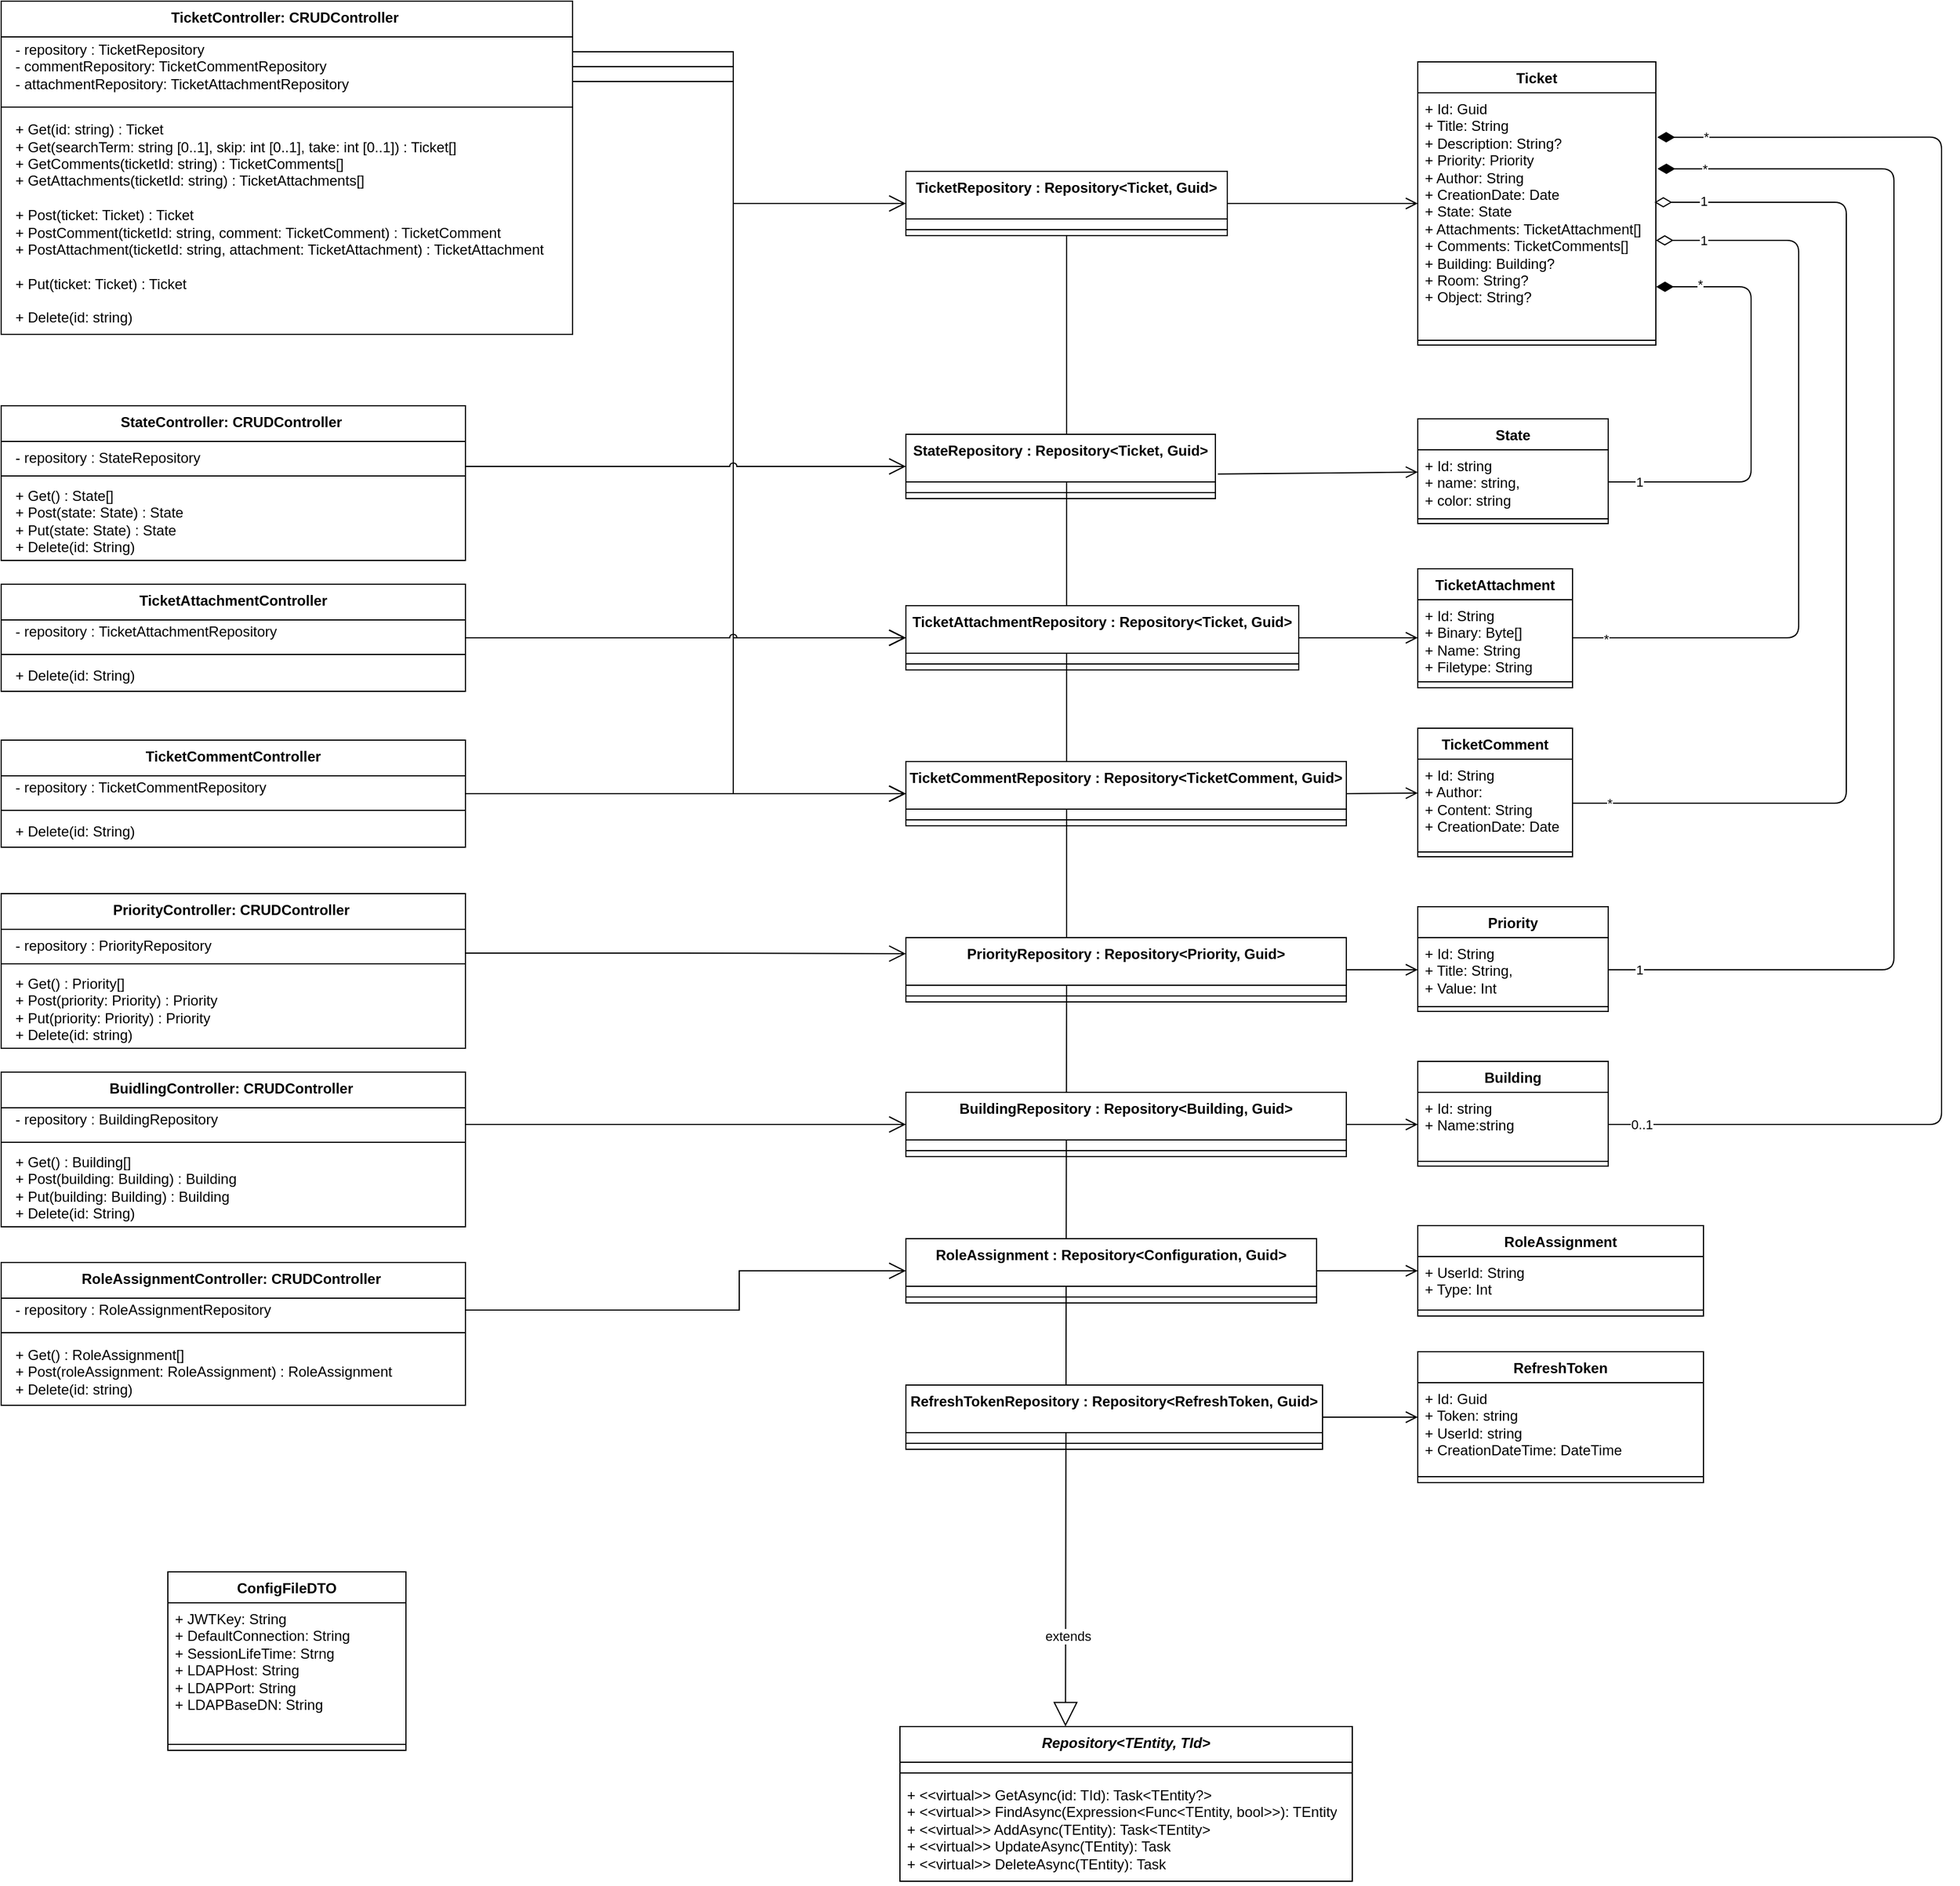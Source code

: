 <mxfile>
    <diagram id="C5RBs43oDa-KdzZeNtuy" name="Page-1">
        <mxGraphModel dx="1189" dy="1989" grid="1" gridSize="10" guides="1" tooltips="1" connect="1" arrows="1" fold="1" page="1" pageScale="1" pageWidth="827" pageHeight="1169" math="0" shadow="0">
            <root>
                <mxCell id="WIyWlLk6GJQsqaUBKTNV-0"/>
                <mxCell id="WIyWlLk6GJQsqaUBKTNV-1" parent="WIyWlLk6GJQsqaUBKTNV-0"/>
                <mxCell id="bqDy925foOsLshB6MztX-78" style="edgeStyle=orthogonalEdgeStyle;rounded=0;orthogonalLoop=1;jettySize=auto;html=1;endArrow=block;endFill=0;endSize=18;entryX=0.366;entryY=-0.001;entryDx=0;entryDy=0;entryPerimeter=0;" parent="WIyWlLk6GJQsqaUBKTNV-1" source="o9PLWf0R3HBw7IpNgMBT-19" target="hy1oDO8q6_hWIqTfd9-p-6" edge="1">
                    <mxGeometry relative="1" as="geometry">
                        <mxPoint x="1215" y="920" as="targetPoint"/>
                        <Array as="points"/>
                    </mxGeometry>
                </mxCell>
                <mxCell id="bqDy925foOsLshB6MztX-79" value="extends" style="edgeLabel;html=1;align=center;verticalAlign=middle;resizable=0;points=[];" parent="bqDy925foOsLshB6MztX-78" vertex="1" connectable="0">
                    <mxGeometry x="0.878" y="2" relative="1" as="geometry">
                        <mxPoint as="offset"/>
                    </mxGeometry>
                </mxCell>
                <mxCell id="lA4buG2lMoGACo_CtUEy-1" value="TicketAttachment" style="swimlane;fontStyle=1;align=center;verticalAlign=top;childLayout=stackLayout;horizontal=1;startSize=26;horizontalStack=0;resizeParent=1;resizeParentMax=0;resizeLast=0;collapsible=1;marginBottom=0;whiteSpace=wrap;html=1;" parent="WIyWlLk6GJQsqaUBKTNV-1" vertex="1">
                    <mxGeometry x="1510" y="-43" width="130" height="100" as="geometry"/>
                </mxCell>
                <mxCell id="lA4buG2lMoGACo_CtUEy-2" value="&lt;div&gt;+ Id: String&lt;/div&gt;&lt;div&gt;&lt;span style=&quot;background-color: initial;&quot;&gt;+ Binary: Byte[]&lt;/span&gt;&lt;br&gt;&lt;/div&gt;&lt;div&gt;+ Name: String&lt;br&gt;&lt;div&gt;+ Filetype: String&lt;/div&gt;&lt;/div&gt;" style="text;strokeColor=none;fillColor=none;align=left;verticalAlign=top;spacingLeft=4;spacingRight=4;overflow=hidden;rotatable=0;points=[[0,0.5],[1,0.5]];portConstraint=eastwest;whiteSpace=wrap;html=1;" parent="lA4buG2lMoGACo_CtUEy-1" vertex="1">
                    <mxGeometry y="26" width="130" height="64" as="geometry"/>
                </mxCell>
                <mxCell id="lA4buG2lMoGACo_CtUEy-3" value="" style="line;strokeWidth=1;fillColor=none;align=left;verticalAlign=middle;spacingTop=-1;spacingLeft=3;spacingRight=3;rotatable=0;labelPosition=right;points=[];portConstraint=eastwest;strokeColor=inherit;" parent="lA4buG2lMoGACo_CtUEy-1" vertex="1">
                    <mxGeometry y="90" width="130" height="10" as="geometry"/>
                </mxCell>
                <mxCell id="lA4buG2lMoGACo_CtUEy-5" value="State" style="swimlane;fontStyle=1;align=center;verticalAlign=top;childLayout=stackLayout;horizontal=1;startSize=26;horizontalStack=0;resizeParent=1;resizeParentMax=0;resizeLast=0;collapsible=1;marginBottom=0;whiteSpace=wrap;html=1;" parent="WIyWlLk6GJQsqaUBKTNV-1" vertex="1">
                    <mxGeometry x="1510" y="-169" width="160" height="88" as="geometry"/>
                </mxCell>
                <mxCell id="lA4buG2lMoGACo_CtUEy-6" value="+ Id: string&lt;div&gt;+ name: string,&lt;/div&gt;&lt;div&gt;+ color: string&lt;/div&gt;" style="text;strokeColor=none;fillColor=none;align=left;verticalAlign=top;spacingLeft=4;spacingRight=4;overflow=hidden;rotatable=0;points=[[0,0.5],[1,0.5]];portConstraint=eastwest;whiteSpace=wrap;html=1;" parent="lA4buG2lMoGACo_CtUEy-5" vertex="1">
                    <mxGeometry y="26" width="160" height="54" as="geometry"/>
                </mxCell>
                <mxCell id="lA4buG2lMoGACo_CtUEy-7" value="" style="line;strokeWidth=1;fillColor=none;align=left;verticalAlign=middle;spacingTop=-1;spacingLeft=3;spacingRight=3;rotatable=0;labelPosition=right;points=[];portConstraint=eastwest;strokeColor=inherit;" parent="lA4buG2lMoGACo_CtUEy-5" vertex="1">
                    <mxGeometry y="80" width="160" height="8" as="geometry"/>
                </mxCell>
                <mxCell id="lA4buG2lMoGACo_CtUEy-9" value="TicketComment" style="swimlane;fontStyle=1;align=center;verticalAlign=top;childLayout=stackLayout;horizontal=1;startSize=26;horizontalStack=0;resizeParent=1;resizeParentMax=0;resizeLast=0;collapsible=1;marginBottom=0;whiteSpace=wrap;html=1;" parent="WIyWlLk6GJQsqaUBKTNV-1" vertex="1">
                    <mxGeometry x="1510" y="91" width="130" height="108" as="geometry"/>
                </mxCell>
                <mxCell id="lA4buG2lMoGACo_CtUEy-10" value="+ Id: String&lt;div&gt;+ Author:&amp;nbsp;&lt;/div&gt;&lt;div&gt;+ Content: String&lt;/div&gt;&lt;div&gt;+ CreationDate: Date&lt;/div&gt;" style="text;strokeColor=none;fillColor=none;align=left;verticalAlign=top;spacingLeft=4;spacingRight=4;overflow=hidden;rotatable=0;points=[[0,0.5],[1,0.5]];portConstraint=eastwest;whiteSpace=wrap;html=1;" parent="lA4buG2lMoGACo_CtUEy-9" vertex="1">
                    <mxGeometry y="26" width="130" height="74" as="geometry"/>
                </mxCell>
                <mxCell id="lA4buG2lMoGACo_CtUEy-11" value="" style="line;strokeWidth=1;fillColor=none;align=left;verticalAlign=middle;spacingTop=-1;spacingLeft=3;spacingRight=3;rotatable=0;labelPosition=right;points=[];portConstraint=eastwest;strokeColor=inherit;" parent="lA4buG2lMoGACo_CtUEy-9" vertex="1">
                    <mxGeometry y="100" width="130" height="8" as="geometry"/>
                </mxCell>
                <mxCell id="hy1oDO8q6_hWIqTfd9-p-1" value="Ticket" style="swimlane;fontStyle=1;align=center;verticalAlign=top;childLayout=stackLayout;horizontal=1;startSize=26;horizontalStack=0;resizeParent=1;resizeParentMax=0;resizeLast=0;collapsible=1;marginBottom=0;whiteSpace=wrap;html=1;" parent="WIyWlLk6GJQsqaUBKTNV-1" vertex="1">
                    <mxGeometry x="1510" y="-469" width="200" height="238" as="geometry"/>
                </mxCell>
                <mxCell id="hy1oDO8q6_hWIqTfd9-p-2" value="&lt;div&gt;+ Id: Guid&lt;/div&gt;+ Title: String&lt;br style=&quot;padding: 0px; margin: 0px;&quot;&gt;+ Description: String?&lt;div&gt;+ Priority: Priority&lt;br style=&quot;padding: 0px; margin: 0px;&quot;&gt;+ Author: String&lt;br style=&quot;padding: 0px; margin: 0px;&quot;&gt;+ CreationDate: Date&lt;br style=&quot;padding: 0px; margin: 0px;&quot;&gt;+ State: State&lt;div&gt;+ Attachments: TicketAttachment[]&lt;br style=&quot;padding: 0px; margin: 0px;&quot;&gt;+ Comments: TicketComments[]&lt;br style=&quot;padding: 0px; margin: 0px;&quot;&gt;+ Building: Building?&lt;/div&gt;&lt;div&gt;+ Room: String?&lt;/div&gt;&lt;div&gt;+ Object: String?&lt;/div&gt;&lt;div&gt;&lt;br&gt;&lt;/div&gt;&lt;/div&gt;" style="text;strokeColor=none;fillColor=none;align=left;verticalAlign=top;spacingLeft=4;spacingRight=4;overflow=hidden;rotatable=0;points=[[0,0.5],[1,0.5]];portConstraint=eastwest;whiteSpace=wrap;html=1;" parent="hy1oDO8q6_hWIqTfd9-p-1" vertex="1">
                    <mxGeometry y="26" width="200" height="204" as="geometry"/>
                </mxCell>
                <mxCell id="hy1oDO8q6_hWIqTfd9-p-3" value="" style="line;strokeWidth=1;fillColor=none;align=left;verticalAlign=middle;spacingTop=-1;spacingLeft=3;spacingRight=3;rotatable=0;labelPosition=right;points=[];portConstraint=eastwest;strokeColor=inherit;" parent="hy1oDO8q6_hWIqTfd9-p-1" vertex="1">
                    <mxGeometry y="230" width="200" height="8" as="geometry"/>
                </mxCell>
                <mxCell id="hy1oDO8q6_hWIqTfd9-p-6" value="&lt;div&gt;&lt;span style=&quot;background-color: initial;&quot;&gt;&lt;i&gt;Repository&amp;lt;TEntity, TId&amp;gt;&lt;/i&gt;&lt;/span&gt;&lt;br&gt;&lt;/div&gt;" style="swimlane;fontStyle=1;align=center;verticalAlign=top;childLayout=stackLayout;horizontal=1;startSize=30;horizontalStack=0;resizeParent=1;resizeParentMax=0;resizeLast=0;collapsible=1;marginBottom=0;whiteSpace=wrap;html=1;" parent="WIyWlLk6GJQsqaUBKTNV-1" vertex="1">
                    <mxGeometry x="1075" y="930" width="380" height="130" as="geometry"/>
                </mxCell>
                <mxCell id="hy1oDO8q6_hWIqTfd9-p-7" value="&lt;div&gt;&lt;br&gt;&lt;/div&gt;" style="text;strokeColor=none;fillColor=none;align=left;verticalAlign=top;spacingLeft=4;spacingRight=4;overflow=hidden;rotatable=0;points=[[0,0.5],[1,0.5]];portConstraint=eastwest;whiteSpace=wrap;html=1;" parent="hy1oDO8q6_hWIqTfd9-p-6" vertex="1">
                    <mxGeometry y="30" width="380" height="4" as="geometry"/>
                </mxCell>
                <mxCell id="hy1oDO8q6_hWIqTfd9-p-8" value="" style="line;strokeWidth=1;fillColor=none;align=left;verticalAlign=middle;spacingTop=-1;spacingLeft=3;spacingRight=3;rotatable=0;labelPosition=right;points=[];portConstraint=eastwest;strokeColor=inherit;" parent="hy1oDO8q6_hWIqTfd9-p-6" vertex="1">
                    <mxGeometry y="34" width="380" height="10" as="geometry"/>
                </mxCell>
                <mxCell id="hy1oDO8q6_hWIqTfd9-p-9" value="&lt;div&gt;+ &amp;lt;&amp;lt;virtual&amp;gt;&amp;gt; GetAsync(id: TId): Task&amp;lt;TEntity?&amp;gt;&lt;br&gt;&lt;/div&gt;&lt;div&gt;+ &amp;lt;&amp;lt;virtual&amp;gt;&amp;gt; FindAsync(Expression&amp;lt;Func&amp;lt;TEntity, bool&amp;gt;&amp;gt;): TEntity&lt;/div&gt;+ &amp;lt;&amp;lt;virtual&amp;gt;&amp;gt; AddAsync(TEntity): Task&amp;lt;TEntity&amp;gt;&lt;div&gt;+ &amp;lt;&amp;lt;virtual&amp;gt;&amp;gt; UpdateAsync(TEntity): Task&amp;nbsp;&lt;/div&gt;&lt;div&gt;+ &amp;lt;&amp;lt;virtual&amp;gt;&amp;gt; DeleteAsync(TEntity): Task&lt;/div&gt;" style="text;strokeColor=none;fillColor=none;align=left;verticalAlign=top;spacingLeft=4;spacingRight=4;overflow=hidden;rotatable=0;points=[[0,0.5],[1,0.5]];portConstraint=eastwest;whiteSpace=wrap;html=1;" parent="hy1oDO8q6_hWIqTfd9-p-6" vertex="1">
                    <mxGeometry y="44" width="380" height="86" as="geometry"/>
                </mxCell>
                <mxCell id="hy1oDO8q6_hWIqTfd9-p-10" value="ConfigFileDTO" style="swimlane;fontStyle=1;align=center;verticalAlign=top;childLayout=stackLayout;horizontal=1;startSize=26;horizontalStack=0;resizeParent=1;resizeParentMax=0;resizeLast=0;collapsible=1;marginBottom=0;whiteSpace=wrap;html=1;" parent="WIyWlLk6GJQsqaUBKTNV-1" vertex="1">
                    <mxGeometry x="460" y="800" width="200" height="150" as="geometry"/>
                </mxCell>
                <mxCell id="hy1oDO8q6_hWIqTfd9-p-11" value="&lt;div&gt;+ JWTKey: String&lt;/div&gt;&lt;div&gt;+ DefaultConnection: String&lt;/div&gt;&lt;div&gt;+ SessionLifeTime: Strng&lt;/div&gt;&lt;div&gt;+ LDAPHost: String&lt;/div&gt;&lt;div&gt;+ LDAPPort: String&lt;/div&gt;&lt;div&gt;+ LDAPBaseDN: String&lt;/div&gt;" style="text;strokeColor=none;fillColor=none;align=left;verticalAlign=top;spacingLeft=4;spacingRight=4;overflow=hidden;rotatable=0;points=[[0,0.5],[1,0.5]];portConstraint=eastwest;whiteSpace=wrap;html=1;" parent="hy1oDO8q6_hWIqTfd9-p-10" vertex="1">
                    <mxGeometry y="26" width="200" height="114" as="geometry"/>
                </mxCell>
                <mxCell id="hy1oDO8q6_hWIqTfd9-p-12" value="" style="line;strokeWidth=1;fillColor=none;align=left;verticalAlign=middle;spacingTop=-1;spacingLeft=3;spacingRight=3;rotatable=0;labelPosition=right;points=[];portConstraint=eastwest;strokeColor=inherit;" parent="hy1oDO8q6_hWIqTfd9-p-10" vertex="1">
                    <mxGeometry y="140" width="200" height="10" as="geometry"/>
                </mxCell>
                <mxCell id="hy1oDO8q6_hWIqTfd9-p-22" value="&lt;div&gt;&lt;span style=&quot;background-color: initial;&quot;&gt;TicketCommentRepository :&amp;nbsp;&lt;/span&gt;&lt;span style=&quot;background-color: initial;&quot;&gt;Repository&amp;lt;TicketComment, Guid&amp;gt;&lt;/span&gt;&lt;br&gt;&lt;/div&gt;" style="swimlane;fontStyle=1;align=center;verticalAlign=top;childLayout=stackLayout;horizontal=1;startSize=40;horizontalStack=0;resizeParent=1;resizeParentMax=0;resizeLast=0;collapsible=1;marginBottom=0;whiteSpace=wrap;html=1;" parent="WIyWlLk6GJQsqaUBKTNV-1" vertex="1">
                    <mxGeometry x="1080" y="119" width="370" height="54" as="geometry"/>
                </mxCell>
                <mxCell id="hy1oDO8q6_hWIqTfd9-p-23" value="&lt;div&gt;&lt;br&gt;&lt;/div&gt;" style="text;strokeColor=none;fillColor=none;align=left;verticalAlign=top;spacingLeft=4;spacingRight=4;overflow=hidden;rotatable=0;points=[[0,0.5],[1,0.5]];portConstraint=eastwest;whiteSpace=wrap;html=1;" parent="hy1oDO8q6_hWIqTfd9-p-22" vertex="1">
                    <mxGeometry y="40" width="370" height="4" as="geometry"/>
                </mxCell>
                <mxCell id="hy1oDO8q6_hWIqTfd9-p-24" value="" style="line;strokeWidth=1;fillColor=none;align=left;verticalAlign=middle;spacingTop=-1;spacingLeft=3;spacingRight=3;rotatable=0;labelPosition=right;points=[];portConstraint=eastwest;strokeColor=inherit;" parent="hy1oDO8q6_hWIqTfd9-p-22" vertex="1">
                    <mxGeometry y="44" width="370" height="10" as="geometry"/>
                </mxCell>
                <mxCell id="hy1oDO8q6_hWIqTfd9-p-29" value="&lt;div&gt;&lt;span style=&quot;background-color: initial;&quot;&gt;State&lt;/span&gt;&lt;span style=&quot;background-color: initial;&quot;&gt;Repository&lt;/span&gt;&lt;span style=&quot;background-color: initial;&quot;&gt;&amp;nbsp;&lt;/span&gt;&lt;span style=&quot;background-color: initial;&quot;&gt;:&amp;nbsp;&lt;/span&gt;&lt;span style=&quot;background-color: initial;&quot;&gt;Repository&amp;lt;Ticket, Guid&amp;gt;&lt;/span&gt;&lt;/div&gt;" style="swimlane;fontStyle=1;align=center;verticalAlign=top;childLayout=stackLayout;horizontal=1;startSize=40;horizontalStack=0;resizeParent=1;resizeParentMax=0;resizeLast=0;collapsible=1;marginBottom=0;whiteSpace=wrap;html=1;" parent="WIyWlLk6GJQsqaUBKTNV-1" vertex="1">
                    <mxGeometry x="1080" y="-156" width="260" height="54" as="geometry"/>
                </mxCell>
                <mxCell id="hy1oDO8q6_hWIqTfd9-p-30" value="&lt;div&gt;&lt;br&gt;&lt;/div&gt;" style="text;strokeColor=none;fillColor=none;align=left;verticalAlign=top;spacingLeft=4;spacingRight=4;overflow=hidden;rotatable=0;points=[[0,0.5],[1,0.5]];portConstraint=eastwest;whiteSpace=wrap;html=1;" parent="hy1oDO8q6_hWIqTfd9-p-29" vertex="1">
                    <mxGeometry y="40" width="260" height="4" as="geometry"/>
                </mxCell>
                <mxCell id="hy1oDO8q6_hWIqTfd9-p-31" value="" style="line;strokeWidth=1;fillColor=none;align=left;verticalAlign=middle;spacingTop=-1;spacingLeft=3;spacingRight=3;rotatable=0;labelPosition=right;points=[];portConstraint=eastwest;strokeColor=inherit;" parent="hy1oDO8q6_hWIqTfd9-p-29" vertex="1">
                    <mxGeometry y="44" width="260" height="10" as="geometry"/>
                </mxCell>
                <mxCell id="hy1oDO8q6_hWIqTfd9-p-36" value="&lt;div&gt;&lt;span style=&quot;background-color: initial;&quot;&gt;StateController:&amp;nbsp;&lt;/span&gt;&lt;span style=&quot;background-color: initial;&quot;&gt;CRUDController&lt;/span&gt;&lt;span style=&quot;background-color: initial;&quot;&gt;&amp;nbsp;&lt;/span&gt;&lt;br&gt;&lt;/div&gt;" style="swimlane;fontStyle=1;align=center;verticalAlign=top;childLayout=stackLayout;horizontal=1;startSize=30;horizontalStack=0;resizeParent=1;resizeParentMax=0;resizeLast=0;collapsible=1;marginBottom=0;whiteSpace=wrap;html=1;" parent="WIyWlLk6GJQsqaUBKTNV-1" vertex="1">
                    <mxGeometry x="320" y="-180" width="390" height="130" as="geometry"/>
                </mxCell>
                <mxCell id="hy1oDO8q6_hWIqTfd9-p-37" value="&lt;div&gt;&lt;br&gt;&lt;/div&gt;" style="text;strokeColor=none;fillColor=none;align=left;verticalAlign=top;spacingLeft=4;spacingRight=4;overflow=hidden;rotatable=0;points=[[0,0.5],[1,0.5]];portConstraint=eastwest;whiteSpace=wrap;html=1;" parent="hy1oDO8q6_hWIqTfd9-p-36" vertex="1">
                    <mxGeometry y="30" width="390" height="4" as="geometry"/>
                </mxCell>
                <mxCell id="bqDy925foOsLshB6MztX-61" value="- repository : StateRepository" style="text;html=1;align=left;verticalAlign=middle;whiteSpace=wrap;rounded=0;spacingLeft=10;spacingRight=10;" parent="hy1oDO8q6_hWIqTfd9-p-36" vertex="1">
                    <mxGeometry y="34" width="390" height="20" as="geometry"/>
                </mxCell>
                <mxCell id="hy1oDO8q6_hWIqTfd9-p-38" value="" style="line;strokeWidth=1;fillColor=none;align=left;verticalAlign=middle;spacingTop=-1;spacingLeft=3;spacingRight=3;rotatable=0;labelPosition=right;points=[];portConstraint=eastwest;strokeColor=inherit;" parent="hy1oDO8q6_hWIqTfd9-p-36" vertex="1">
                    <mxGeometry y="54" width="390" height="10" as="geometry"/>
                </mxCell>
                <mxCell id="bqDy925foOsLshB6MztX-58" value="&lt;div&gt;+ Get() : State[]&lt;/div&gt;&lt;div&gt;+ Post(state: State) : State&lt;br&gt;&lt;/div&gt;&lt;div&gt;+ Put(state: State) : State&lt;br&gt;&lt;/div&gt;&lt;div&gt;+ Delete(id: String)&lt;br&gt;&lt;/div&gt;" style="text;html=1;align=left;verticalAlign=middle;whiteSpace=wrap;rounded=0;spacingLeft=10;spacingRight=10;" parent="hy1oDO8q6_hWIqTfd9-p-36" vertex="1">
                    <mxGeometry y="64" width="390" height="66" as="geometry"/>
                </mxCell>
                <mxCell id="hy1oDO8q6_hWIqTfd9-p-48" value="&lt;div&gt;&lt;span style=&quot;background-color: initial;&quot;&gt;TicketController:&amp;nbsp;&lt;/span&gt;&lt;span style=&quot;background-color: initial;&quot;&gt;CRUDController&lt;/span&gt;&lt;span style=&quot;background-color: initial;&quot;&gt;&amp;nbsp;&lt;/span&gt;&lt;br&gt;&lt;/div&gt;" style="swimlane;fontStyle=1;align=center;verticalAlign=top;childLayout=stackLayout;horizontal=1;startSize=30;horizontalStack=0;resizeParent=1;resizeParentMax=0;resizeLast=0;collapsible=1;marginBottom=0;whiteSpace=wrap;html=1;" parent="WIyWlLk6GJQsqaUBKTNV-1" vertex="1">
                    <mxGeometry x="320" y="-520" width="480" height="280" as="geometry"/>
                </mxCell>
                <mxCell id="bqDy925foOsLshB6MztX-60" value="&lt;div&gt;- repository : TicketRepository&lt;/div&gt;&lt;div&gt;- commentRepository: TicketCommentRepository&lt;/div&gt;&lt;div&gt;- attachmentRepository: TicketAttachmentRepository&lt;br&gt;&lt;/div&gt;" style="text;html=1;align=left;verticalAlign=middle;whiteSpace=wrap;rounded=0;spacingLeft=10;spacingRight=10;" parent="hy1oDO8q6_hWIqTfd9-p-48" vertex="1">
                    <mxGeometry y="30" width="480" height="50" as="geometry"/>
                </mxCell>
                <mxCell id="hy1oDO8q6_hWIqTfd9-p-49" value="&lt;div&gt;&lt;br&gt;&lt;/div&gt;" style="text;strokeColor=none;fillColor=none;align=left;verticalAlign=top;spacingLeft=4;spacingRight=4;overflow=hidden;rotatable=0;points=[[0,0.5],[1,0.5]];portConstraint=eastwest;whiteSpace=wrap;html=1;" parent="hy1oDO8q6_hWIqTfd9-p-48" vertex="1">
                    <mxGeometry y="80" width="480" height="4" as="geometry"/>
                </mxCell>
                <mxCell id="hy1oDO8q6_hWIqTfd9-p-50" value="" style="line;strokeWidth=1;fillColor=none;align=left;verticalAlign=middle;spacingTop=-1;spacingLeft=3;spacingRight=3;rotatable=0;labelPosition=right;points=[];portConstraint=eastwest;strokeColor=inherit;" parent="hy1oDO8q6_hWIqTfd9-p-48" vertex="1">
                    <mxGeometry y="84" width="480" height="10" as="geometry"/>
                </mxCell>
                <mxCell id="bqDy925foOsLshB6MztX-59" value="&lt;div&gt;+ Get(id: string) : Ticket&lt;br&gt;&lt;/div&gt;&lt;div&gt;+ Get(searchTerm: string [0..1], skip: int [0..1], take: int [0..1]) : Ticket[]&lt;/div&gt;&lt;div&gt;+ GetComments(ticketId: string) : TicketComments[]&lt;/div&gt;&lt;div&gt;+ GetAttachments(ticketId: string) : TicketAttachments[]&lt;/div&gt;&lt;div&gt;&lt;br&gt;&lt;/div&gt;&lt;div&gt;+ Post(ticket: Ticket) : Ticket&lt;/div&gt;&lt;div&gt;+ PostComment(ticketId: string, comment: TicketComment) : TicketComment&lt;/div&gt;&lt;div&gt;+ PostAttachment(ticketId: string, attachment: TicketAttachment) : TicketAttachment&lt;/div&gt;&lt;div&gt;&lt;br&gt;&lt;/div&gt;&lt;div&gt;+ Put(ticket: Ticket) : Ticket&lt;/div&gt;&lt;div&gt;&lt;br&gt;&lt;/div&gt;&lt;div&gt;+ Delete(id: string)&lt;/div&gt;" style="text;html=1;align=left;verticalAlign=middle;whiteSpace=wrap;rounded=0;spacingLeft=10;spacingRight=10;" parent="hy1oDO8q6_hWIqTfd9-p-48" vertex="1">
                    <mxGeometry y="94" width="480" height="186" as="geometry"/>
                </mxCell>
                <mxCell id="o9PLWf0R3HBw7IpNgMBT-3" value="Priority" style="swimlane;fontStyle=1;align=center;verticalAlign=top;childLayout=stackLayout;horizontal=1;startSize=26;horizontalStack=0;resizeParent=1;resizeParentMax=0;resizeLast=0;collapsible=1;marginBottom=0;whiteSpace=wrap;html=1;" parent="WIyWlLk6GJQsqaUBKTNV-1" vertex="1">
                    <mxGeometry x="1510" y="241" width="160" height="88" as="geometry"/>
                </mxCell>
                <mxCell id="o9PLWf0R3HBw7IpNgMBT-4" value="&lt;div&gt;+ Id: String&lt;/div&gt;+ Title: String,&lt;div&gt;+ Value: Int&lt;/div&gt;" style="text;strokeColor=none;fillColor=none;align=left;verticalAlign=top;spacingLeft=4;spacingRight=4;overflow=hidden;rotatable=0;points=[[0,0.5],[1,0.5]];portConstraint=eastwest;whiteSpace=wrap;html=1;" parent="o9PLWf0R3HBw7IpNgMBT-3" vertex="1">
                    <mxGeometry y="26" width="160" height="54" as="geometry"/>
                </mxCell>
                <mxCell id="o9PLWf0R3HBw7IpNgMBT-5" value="" style="line;strokeWidth=1;fillColor=none;align=left;verticalAlign=middle;spacingTop=-1;spacingLeft=3;spacingRight=3;rotatable=0;labelPosition=right;points=[];portConstraint=eastwest;strokeColor=inherit;" parent="o9PLWf0R3HBw7IpNgMBT-3" vertex="1">
                    <mxGeometry y="80" width="160" height="8" as="geometry"/>
                </mxCell>
                <mxCell id="o9PLWf0R3HBw7IpNgMBT-6" value="RefreshToken" style="swimlane;fontStyle=1;align=center;verticalAlign=top;childLayout=stackLayout;horizontal=1;startSize=26;horizontalStack=0;resizeParent=1;resizeParentMax=0;resizeLast=0;collapsible=1;marginBottom=0;whiteSpace=wrap;html=1;" parent="WIyWlLk6GJQsqaUBKTNV-1" vertex="1">
                    <mxGeometry x="1510" y="615" width="240" height="110" as="geometry"/>
                </mxCell>
                <mxCell id="o9PLWf0R3HBw7IpNgMBT-7" value="&lt;div&gt;+ Id: Guid&lt;/div&gt;&lt;div&gt;+ Token: string&lt;/div&gt;&lt;div&gt;+ UserId: string&lt;/div&gt;&lt;div&gt;+ CreationDateTime: DateTime&lt;/div&gt;" style="text;strokeColor=none;fillColor=none;align=left;verticalAlign=top;spacingLeft=4;spacingRight=4;overflow=hidden;rotatable=0;points=[[0,0.5],[1,0.5]];portConstraint=eastwest;whiteSpace=wrap;html=1;" parent="o9PLWf0R3HBw7IpNgMBT-6" vertex="1">
                    <mxGeometry y="26" width="240" height="74" as="geometry"/>
                </mxCell>
                <mxCell id="o9PLWf0R3HBw7IpNgMBT-8" value="" style="line;strokeWidth=1;fillColor=none;align=left;verticalAlign=middle;spacingTop=-1;spacingLeft=3;spacingRight=3;rotatable=0;labelPosition=right;points=[];portConstraint=eastwest;strokeColor=inherit;" parent="o9PLWf0R3HBw7IpNgMBT-6" vertex="1">
                    <mxGeometry y="100" width="240" height="10" as="geometry"/>
                </mxCell>
                <mxCell id="o9PLWf0R3HBw7IpNgMBT-9" value="RoleAssignment" style="swimlane;fontStyle=1;align=center;verticalAlign=top;childLayout=stackLayout;horizontal=1;startSize=26;horizontalStack=0;resizeParent=1;resizeParentMax=0;resizeLast=0;collapsible=1;marginBottom=0;whiteSpace=wrap;html=1;" parent="WIyWlLk6GJQsqaUBKTNV-1" vertex="1">
                    <mxGeometry x="1510" y="509" width="240" height="76" as="geometry"/>
                </mxCell>
                <mxCell id="o9PLWf0R3HBw7IpNgMBT-10" value="+ UserId: String&lt;div&gt;+ Type: Int&lt;/div&gt;" style="text;strokeColor=none;fillColor=none;align=left;verticalAlign=top;spacingLeft=4;spacingRight=4;overflow=hidden;rotatable=0;points=[[0,0.5],[1,0.5]];portConstraint=eastwest;whiteSpace=wrap;html=1;" parent="o9PLWf0R3HBw7IpNgMBT-9" vertex="1">
                    <mxGeometry y="26" width="240" height="40" as="geometry"/>
                </mxCell>
                <mxCell id="o9PLWf0R3HBw7IpNgMBT-11" value="" style="line;strokeWidth=1;fillColor=none;align=left;verticalAlign=middle;spacingTop=-1;spacingLeft=3;spacingRight=3;rotatable=0;labelPosition=right;points=[];portConstraint=eastwest;strokeColor=inherit;" parent="o9PLWf0R3HBw7IpNgMBT-9" vertex="1">
                    <mxGeometry y="66" width="240" height="10" as="geometry"/>
                </mxCell>
                <mxCell id="o9PLWf0R3HBw7IpNgMBT-12" value="RefreshToken&lt;span style=&quot;background-color: initial;&quot;&gt;Repository&lt;/span&gt;&lt;span style=&quot;background-color: initial;&quot;&gt;&amp;nbsp;&lt;/span&gt;&lt;span style=&quot;background-color: initial;&quot;&gt;:&amp;nbsp;&lt;/span&gt;&lt;span style=&quot;background-color: initial;&quot;&gt;Repository&amp;lt;&lt;/span&gt;RefreshToken&lt;span style=&quot;background-color: initial;&quot;&gt;, Guid&amp;gt;&lt;/span&gt;" style="swimlane;fontStyle=1;align=center;verticalAlign=top;childLayout=stackLayout;horizontal=1;startSize=40;horizontalStack=0;resizeParent=1;resizeParentMax=0;resizeLast=0;collapsible=1;marginBottom=0;whiteSpace=wrap;html=1;" parent="WIyWlLk6GJQsqaUBKTNV-1" vertex="1">
                    <mxGeometry x="1080" y="643" width="350" height="54" as="geometry"/>
                </mxCell>
                <mxCell id="o9PLWf0R3HBw7IpNgMBT-13" value="&lt;div&gt;&lt;br&gt;&lt;/div&gt;" style="text;strokeColor=none;fillColor=none;align=left;verticalAlign=top;spacingLeft=4;spacingRight=4;overflow=hidden;rotatable=0;points=[[0,0.5],[1,0.5]];portConstraint=eastwest;whiteSpace=wrap;html=1;" parent="o9PLWf0R3HBw7IpNgMBT-12" vertex="1">
                    <mxGeometry y="40" width="350" height="4" as="geometry"/>
                </mxCell>
                <mxCell id="o9PLWf0R3HBw7IpNgMBT-14" value="" style="line;strokeWidth=1;fillColor=none;align=left;verticalAlign=middle;spacingTop=-1;spacingLeft=3;spacingRight=3;rotatable=0;labelPosition=right;points=[];portConstraint=eastwest;strokeColor=inherit;" parent="o9PLWf0R3HBw7IpNgMBT-12" vertex="1">
                    <mxGeometry y="44" width="350" height="10" as="geometry"/>
                </mxCell>
                <mxCell id="o9PLWf0R3HBw7IpNgMBT-16" value="Building" style="swimlane;fontStyle=1;align=center;verticalAlign=top;childLayout=stackLayout;horizontal=1;startSize=26;horizontalStack=0;resizeParent=1;resizeParentMax=0;resizeLast=0;collapsible=1;marginBottom=0;whiteSpace=wrap;html=1;" parent="WIyWlLk6GJQsqaUBKTNV-1" vertex="1">
                    <mxGeometry x="1510" y="371" width="160" height="88" as="geometry"/>
                </mxCell>
                <mxCell id="o9PLWf0R3HBw7IpNgMBT-17" value="+ Id: string&lt;div&gt;+ Name:string&lt;/div&gt;" style="text;strokeColor=none;fillColor=none;align=left;verticalAlign=top;spacingLeft=4;spacingRight=4;overflow=hidden;rotatable=0;points=[[0,0.5],[1,0.5]];portConstraint=eastwest;whiteSpace=wrap;html=1;" parent="o9PLWf0R3HBw7IpNgMBT-16" vertex="1">
                    <mxGeometry y="26" width="160" height="54" as="geometry"/>
                </mxCell>
                <mxCell id="o9PLWf0R3HBw7IpNgMBT-18" value="" style="line;strokeWidth=1;fillColor=none;align=left;verticalAlign=middle;spacingTop=-1;spacingLeft=3;spacingRight=3;rotatable=0;labelPosition=right;points=[];portConstraint=eastwest;strokeColor=inherit;" parent="o9PLWf0R3HBw7IpNgMBT-16" vertex="1">
                    <mxGeometry y="80" width="160" height="8" as="geometry"/>
                </mxCell>
                <mxCell id="42" value="" style="edgeStyle=none;html=1;strokeColor=default;strokeWidth=1;fontSize=13;startArrow=none;startFill=0;endArrow=open;endFill=0;startSize=12;endSize=8;targetPerimeterSpacing=0;" parent="WIyWlLk6GJQsqaUBKTNV-1" source="o9PLWf0R3HBw7IpNgMBT-19" target="hy1oDO8q6_hWIqTfd9-p-1" edge="1">
                    <mxGeometry relative="1" as="geometry"/>
                </mxCell>
                <mxCell id="o9PLWf0R3HBw7IpNgMBT-19" value="&lt;div&gt;&lt;span style=&quot;background-color: initial;&quot;&gt;TicketRepository :&amp;nbsp;&lt;/span&gt;&lt;span style=&quot;background-color: initial;&quot;&gt;Repository&amp;lt;Ticket, Guid&amp;gt;&lt;/span&gt;&lt;br&gt;&lt;/div&gt;" style="swimlane;fontStyle=1;align=center;verticalAlign=top;childLayout=stackLayout;horizontal=1;startSize=40;horizontalStack=0;resizeParent=1;resizeParentMax=0;resizeLast=0;collapsible=1;marginBottom=0;whiteSpace=wrap;html=1;" parent="WIyWlLk6GJQsqaUBKTNV-1" vertex="1">
                    <mxGeometry x="1080" y="-377" width="270" height="54" as="geometry"/>
                </mxCell>
                <mxCell id="o9PLWf0R3HBw7IpNgMBT-20" value="&lt;div&gt;&lt;br&gt;&lt;/div&gt;" style="text;strokeColor=none;fillColor=none;align=left;verticalAlign=top;spacingLeft=4;spacingRight=4;overflow=hidden;rotatable=0;points=[[0,0.5],[1,0.5]];portConstraint=eastwest;whiteSpace=wrap;html=1;" parent="o9PLWf0R3HBw7IpNgMBT-19" vertex="1">
                    <mxGeometry y="40" width="270" height="4" as="geometry"/>
                </mxCell>
                <mxCell id="o9PLWf0R3HBw7IpNgMBT-21" value="" style="line;strokeWidth=1;fillColor=none;align=left;verticalAlign=middle;spacingTop=-1;spacingLeft=3;spacingRight=3;rotatable=0;labelPosition=right;points=[];portConstraint=eastwest;strokeColor=inherit;" parent="o9PLWf0R3HBw7IpNgMBT-19" vertex="1">
                    <mxGeometry y="44" width="270" height="10" as="geometry"/>
                </mxCell>
                <mxCell id="10" value="" style="edgeStyle=orthogonalEdgeStyle;strokeColor=default;startArrow=diamondThin;startFill=1;endArrow=none;endFill=0;targetPerimeterSpacing=1;strokeWidth=1;endSize=12;startSize=12;html=1;fontSize=13;exitX=1.001;exitY=0.799;exitDx=0;exitDy=0;exitPerimeter=0;entryX=1;entryY=0.5;entryDx=0;entryDy=0;" parent="WIyWlLk6GJQsqaUBKTNV-1" source="hy1oDO8q6_hWIqTfd9-p-2" target="lA4buG2lMoGACo_CtUEy-6" edge="1">
                    <mxGeometry x="0.959" y="106" relative="1" as="geometry">
                        <mxPoint x="1653.998" y="-340" as="sourcePoint"/>
                        <mxPoint x="1655.047" y="-419" as="targetPoint"/>
                        <mxPoint as="offset"/>
                        <Array as="points">
                            <mxPoint x="1790" y="-280"/>
                            <mxPoint x="1790" y="-116"/>
                        </Array>
                    </mxGeometry>
                </mxCell>
                <mxCell id="c8B9iwDZ1kwt0dOKmhG3-80" value="1" style="edgeLabel;html=1;align=center;verticalAlign=middle;resizable=0;points=[];" parent="10" vertex="1" connectable="0">
                    <mxGeometry x="0.86" relative="1" as="geometry">
                        <mxPoint as="offset"/>
                    </mxGeometry>
                </mxCell>
                <mxCell id="c8B9iwDZ1kwt0dOKmhG3-81" value="*" style="edgeLabel;html=1;align=center;verticalAlign=middle;resizable=0;points=[];" parent="10" vertex="1" connectable="0">
                    <mxGeometry x="-0.796" y="2" relative="1" as="geometry">
                        <mxPoint as="offset"/>
                    </mxGeometry>
                </mxCell>
                <mxCell id="16" value="" style="edgeStyle=orthogonalEdgeStyle;html=1;strokeColor=default;startArrow=diamondThin;startFill=0;endArrow=none;endFill=0;targetPerimeterSpacing=1;strokeWidth=1;endSize=12;startSize=12;fontSize=26;entryX=1;entryY=0.5;entryDx=0;entryDy=0;exitX=0.994;exitY=0.451;exitDx=0;exitDy=0;exitPerimeter=0;" parent="WIyWlLk6GJQsqaUBKTNV-1" source="hy1oDO8q6_hWIqTfd9-p-2" target="lA4buG2lMoGACo_CtUEy-10" edge="1">
                    <mxGeometry x="0.959" y="106" relative="1" as="geometry">
                        <mxPoint x="1650" y="-529.003" as="sourcePoint"/>
                        <mxPoint x="1718.477" y="-485.92" as="targetPoint"/>
                        <mxPoint as="offset"/>
                        <Array as="points">
                            <mxPoint x="1870" y="-351"/>
                            <mxPoint x="1870" y="154"/>
                        </Array>
                    </mxGeometry>
                </mxCell>
                <mxCell id="c8B9iwDZ1kwt0dOKmhG3-75" value="1" style="edgeLabel;html=1;align=center;verticalAlign=middle;resizable=0;points=[];" parent="16" vertex="1" connectable="0">
                    <mxGeometry x="-0.929" y="1" relative="1" as="geometry">
                        <mxPoint x="9" as="offset"/>
                    </mxGeometry>
                </mxCell>
                <mxCell id="c8B9iwDZ1kwt0dOKmhG3-77" value="*" style="edgeLabel;html=1;align=center;verticalAlign=middle;resizable=0;points=[];" parent="16" vertex="1" connectable="0">
                    <mxGeometry x="0.932" relative="1" as="geometry">
                        <mxPoint as="offset"/>
                    </mxGeometry>
                </mxCell>
                <mxCell id="23" value="" style="edgeStyle=orthogonalEdgeStyle;html=1;strokeColor=default;startArrow=diamondThin;startFill=0;endArrow=none;endFill=0;targetPerimeterSpacing=1;strokeWidth=1;endSize=12;startSize=12;fontSize=26;entryX=1;entryY=0.5;entryDx=0;entryDy=0;exitX=1;exitY=0.608;exitDx=0;exitDy=0;exitPerimeter=0;" parent="WIyWlLk6GJQsqaUBKTNV-1" source="hy1oDO8q6_hWIqTfd9-p-2" target="lA4buG2lMoGACo_CtUEy-2" edge="1">
                    <mxGeometry x="0.959" y="106" relative="1" as="geometry">
                        <mxPoint x="1760" y="-309" as="sourcePoint"/>
                        <mxPoint x="1859" y="-381.976" as="targetPoint"/>
                        <mxPoint as="offset"/>
                        <Array as="points">
                            <mxPoint x="1830" y="-319"/>
                            <mxPoint x="1830" y="15"/>
                        </Array>
                    </mxGeometry>
                </mxCell>
                <mxCell id="c8B9iwDZ1kwt0dOKmhG3-78" value="1" style="edgeLabel;html=1;align=center;verticalAlign=middle;resizable=0;points=[];" parent="23" vertex="1" connectable="0">
                    <mxGeometry x="-0.877" relative="1" as="geometry">
                        <mxPoint as="offset"/>
                    </mxGeometry>
                </mxCell>
                <mxCell id="c8B9iwDZ1kwt0dOKmhG3-79" value="*" style="edgeLabel;html=1;align=center;verticalAlign=middle;resizable=0;points=[];" parent="23" vertex="1" connectable="0">
                    <mxGeometry x="0.915" y="1" relative="1" as="geometry">
                        <mxPoint as="offset"/>
                    </mxGeometry>
                </mxCell>
                <mxCell id="32" value="" style="edgeStyle=orthogonalEdgeStyle;strokeColor=default;startArrow=diamondThin;startFill=1;endArrow=none;endFill=0;targetPerimeterSpacing=1;strokeWidth=1;endSize=12;startSize=12;html=1;fontSize=13;entryX=1;entryY=0.5;entryDx=0;entryDy=0;exitX=1.007;exitY=0.313;exitDx=0;exitDy=0;exitPerimeter=0;" parent="WIyWlLk6GJQsqaUBKTNV-1" source="hy1oDO8q6_hWIqTfd9-p-2" target="o9PLWf0R3HBw7IpNgMBT-4" edge="1">
                    <mxGeometry x="0.959" y="106" relative="1" as="geometry">
                        <mxPoint x="1730" y="-379" as="sourcePoint"/>
                        <mxPoint x="1563.477" y="-575.92" as="targetPoint"/>
                        <mxPoint as="offset"/>
                        <Array as="points">
                            <mxPoint x="1910" y="-379"/>
                            <mxPoint x="1910" y="294"/>
                        </Array>
                    </mxGeometry>
                </mxCell>
                <mxCell id="c8B9iwDZ1kwt0dOKmhG3-72" value="1" style="edgeLabel;html=1;align=center;verticalAlign=middle;resizable=0;points=[];" parent="32" vertex="1" connectable="0">
                    <mxGeometry x="0.953" relative="1" as="geometry">
                        <mxPoint as="offset"/>
                    </mxGeometry>
                </mxCell>
                <mxCell id="c8B9iwDZ1kwt0dOKmhG3-73" value="*" style="edgeLabel;html=1;align=center;verticalAlign=middle;resizable=0;points=[];" parent="32" vertex="1" connectable="0">
                    <mxGeometry x="-0.922" relative="1" as="geometry">
                        <mxPoint x="-4" as="offset"/>
                    </mxGeometry>
                </mxCell>
                <mxCell id="35" value="" style="edgeStyle=orthogonalEdgeStyle;strokeColor=default;startArrow=diamondThin;startFill=1;endArrow=none;endFill=0;targetPerimeterSpacing=1;strokeWidth=1;endSize=12;startSize=12;html=1;fontSize=13;exitX=1.006;exitY=0.183;exitDx=0;exitDy=0;exitPerimeter=0;entryX=1;entryY=0.5;entryDx=0;entryDy=0;" parent="WIyWlLk6GJQsqaUBKTNV-1" source="hy1oDO8q6_hWIqTfd9-p-2" target="o9PLWf0R3HBw7IpNgMBT-17" edge="1">
                    <mxGeometry x="0.959" y="106" relative="1" as="geometry">
                        <mxPoint x="1200.001" y="-599" as="sourcePoint"/>
                        <mxPoint x="1233.063" y="-680" as="targetPoint"/>
                        <mxPoint as="offset"/>
                        <Array as="points">
                            <mxPoint x="1950" y="-406"/>
                            <mxPoint x="1950" y="424"/>
                        </Array>
                    </mxGeometry>
                </mxCell>
                <mxCell id="c8B9iwDZ1kwt0dOKmhG3-70" value="0..1" style="edgeLabel;html=1;align=center;verticalAlign=middle;resizable=0;points=[];" parent="35" vertex="1" connectable="0">
                    <mxGeometry x="0.959" relative="1" as="geometry">
                        <mxPoint as="offset"/>
                    </mxGeometry>
                </mxCell>
                <mxCell id="c8B9iwDZ1kwt0dOKmhG3-71" value="*" style="edgeLabel;html=1;align=center;verticalAlign=middle;resizable=0;points=[];" parent="35" vertex="1" connectable="0">
                    <mxGeometry x="-0.94" y="1" relative="1" as="geometry">
                        <mxPoint as="offset"/>
                    </mxGeometry>
                </mxCell>
                <mxCell id="43" value="" style="edgeStyle=none;html=1;strokeColor=default;strokeWidth=1;fontSize=13;startArrow=none;startFill=0;endArrow=open;endFill=0;startSize=12;endSize=8;targetPerimeterSpacing=0;exitX=1.008;exitY=0.617;exitDx=0;exitDy=0;exitPerimeter=0;" parent="WIyWlLk6GJQsqaUBKTNV-1" source="hy1oDO8q6_hWIqTfd9-p-29" target="lA4buG2lMoGACo_CtUEy-5" edge="1">
                    <mxGeometry x="0.009" relative="1" as="geometry">
                        <mxPoint x="1380" y="-109" as="sourcePoint"/>
                        <mxPoint x="1600" y="-259" as="targetPoint"/>
                        <mxPoint as="offset"/>
                    </mxGeometry>
                </mxCell>
                <mxCell id="44" value="" style="edgeStyle=none;html=1;strokeColor=default;strokeWidth=1;fontSize=13;startArrow=none;startFill=0;endArrow=open;endFill=0;startSize=12;endSize=8;targetPerimeterSpacing=0;exitX=1;exitY=0.5;exitDx=0;exitDy=0;entryX=0;entryY=0.5;entryDx=0;entryDy=0;" parent="WIyWlLk6GJQsqaUBKTNV-1" source="hy1oDO8q6_hWIqTfd9-p-19" target="lA4buG2lMoGACo_CtUEy-2" edge="1">
                    <mxGeometry relative="1" as="geometry">
                        <mxPoint x="1458.917" y="-159" as="sourcePoint"/>
                        <mxPoint x="1480" y="21" as="targetPoint"/>
                    </mxGeometry>
                </mxCell>
                <mxCell id="45" value="" style="edgeStyle=none;html=1;strokeColor=default;strokeWidth=1;fontSize=13;startArrow=none;startFill=0;endArrow=open;endFill=0;startSize=12;endSize=8;targetPerimeterSpacing=0;exitX=1;exitY=0.5;exitDx=0;exitDy=0;" parent="WIyWlLk6GJQsqaUBKTNV-1" source="hy1oDO8q6_hWIqTfd9-p-22" target="lA4buG2lMoGACo_CtUEy-9" edge="1">
                    <mxGeometry relative="1" as="geometry">
                        <mxPoint x="1563.723" y="-114" as="sourcePoint"/>
                        <mxPoint x="1700.328" y="-311" as="targetPoint"/>
                    </mxGeometry>
                </mxCell>
                <mxCell id="46" value="" style="edgeStyle=none;html=1;strokeColor=default;strokeWidth=1;fontSize=13;startArrow=none;startFill=0;endArrow=open;endFill=0;startSize=12;endSize=8;targetPerimeterSpacing=0;" parent="WIyWlLk6GJQsqaUBKTNV-1" target="o9PLWf0R3HBw7IpNgMBT-6" edge="1">
                    <mxGeometry x="0.143" y="-60" relative="1" as="geometry">
                        <mxPoint x="1430" y="670" as="sourcePoint"/>
                        <mxPoint x="480.252" y="-462" as="targetPoint"/>
                        <mxPoint as="offset"/>
                    </mxGeometry>
                </mxCell>
                <mxCell id="49" value="RoleAssignment&amp;nbsp;&lt;span style=&quot;background-color: initial;&quot;&gt;:&amp;nbsp;&lt;/span&gt;&lt;span style=&quot;background-color: initial;&quot;&gt;Repository&amp;lt;Configuration, Guid&amp;gt;&lt;/span&gt;" style="swimlane;fontStyle=1;align=center;verticalAlign=top;childLayout=stackLayout;horizontal=1;startSize=40;horizontalStack=0;resizeParent=1;resizeParentMax=0;resizeLast=0;collapsible=1;marginBottom=0;whiteSpace=wrap;html=1;" parent="WIyWlLk6GJQsqaUBKTNV-1" vertex="1">
                    <mxGeometry x="1080" y="520" width="345" height="54" as="geometry"/>
                </mxCell>
                <mxCell id="50" value="&lt;div&gt;&lt;br&gt;&lt;/div&gt;" style="text;strokeColor=none;fillColor=none;align=left;verticalAlign=top;spacingLeft=4;spacingRight=4;overflow=hidden;rotatable=0;points=[[0,0.5],[1,0.5]];portConstraint=eastwest;whiteSpace=wrap;html=1;" parent="49" vertex="1">
                    <mxGeometry y="40" width="345" height="4" as="geometry"/>
                </mxCell>
                <mxCell id="51" value="" style="line;strokeWidth=1;fillColor=none;align=left;verticalAlign=middle;spacingTop=-1;spacingLeft=3;spacingRight=3;rotatable=0;labelPosition=right;points=[];portConstraint=eastwest;strokeColor=inherit;" parent="49" vertex="1">
                    <mxGeometry y="44" width="345" height="10" as="geometry"/>
                </mxCell>
                <mxCell id="52" value="" style="edgeStyle=none;html=1;strokeColor=default;strokeWidth=1;fontSize=13;startArrow=none;startFill=0;endArrow=open;endFill=0;startSize=12;endSize=8;targetPerimeterSpacing=0;" parent="WIyWlLk6GJQsqaUBKTNV-1" source="49" target="o9PLWf0R3HBw7IpNgMBT-9" edge="1">
                    <mxGeometry relative="1" as="geometry">
                        <mxPoint x="-140" y="-308" as="sourcePoint"/>
                        <mxPoint x="-140" y="-378" as="targetPoint"/>
                        <mxPoint as="offset"/>
                    </mxGeometry>
                </mxCell>
                <mxCell id="55" value="&lt;div&gt;&lt;span style=&quot;background-color: initial;&quot;&gt;RoleAssignmentController:&amp;nbsp;&lt;/span&gt;&lt;span style=&quot;background-color: initial;&quot;&gt;CRUDController&lt;/span&gt;&lt;span style=&quot;background-color: initial;&quot;&gt;&amp;nbsp;&lt;/span&gt;&lt;br&gt;&lt;/div&gt;" style="swimlane;fontStyle=1;align=center;verticalAlign=top;childLayout=stackLayout;horizontal=1;startSize=30;horizontalStack=0;resizeParent=1;resizeParentMax=0;resizeLast=0;collapsible=1;marginBottom=0;whiteSpace=wrap;html=1;" parent="WIyWlLk6GJQsqaUBKTNV-1" vertex="1">
                    <mxGeometry x="320" y="540" width="390" height="120" as="geometry"/>
                </mxCell>
                <mxCell id="bqDy925foOsLshB6MztX-66" value="- repository : RoleAssignmentRepository" style="text;html=1;align=left;verticalAlign=middle;whiteSpace=wrap;rounded=0;spacingLeft=10;spacingRight=10;" parent="55" vertex="1">
                    <mxGeometry y="30" width="390" height="20" as="geometry"/>
                </mxCell>
                <mxCell id="56" value="&lt;div&gt;&lt;br&gt;&lt;/div&gt;" style="text;strokeColor=none;fillColor=none;align=left;verticalAlign=top;spacingLeft=4;spacingRight=4;overflow=hidden;rotatable=0;points=[[0,0.5],[1,0.5]];portConstraint=eastwest;whiteSpace=wrap;html=1;" parent="55" vertex="1">
                    <mxGeometry y="50" width="390" height="4" as="geometry"/>
                </mxCell>
                <mxCell id="57" value="" style="line;strokeWidth=1;fillColor=none;align=left;verticalAlign=middle;spacingTop=-1;spacingLeft=3;spacingRight=3;rotatable=0;labelPosition=right;points=[];portConstraint=eastwest;strokeColor=inherit;" parent="55" vertex="1">
                    <mxGeometry y="54" width="390" height="10" as="geometry"/>
                </mxCell>
                <mxCell id="bqDy925foOsLshB6MztX-65" value="&lt;div&gt;+ Get() : RoleAssignment[]&lt;/div&gt;&lt;div&gt;+ Post(roleAssignment: RoleAssignment) : RoleAssignment&lt;/div&gt;&lt;div&gt;+ Delete(id: string)&lt;br&gt;&lt;/div&gt;" style="text;html=1;align=left;verticalAlign=middle;whiteSpace=wrap;rounded=0;spacingLeft=10;spacingRight=10;" parent="55" vertex="1">
                    <mxGeometry y="64" width="390" height="56" as="geometry"/>
                </mxCell>
                <mxCell id="hy1oDO8q6_hWIqTfd9-p-19" value="&lt;div&gt;&lt;span style=&quot;background-color: initial;&quot;&gt;TicketAttachment&lt;/span&gt;&lt;span style=&quot;background-color: initial;&quot;&gt;Repository&lt;/span&gt;&lt;span style=&quot;background-color: initial;&quot;&gt;&amp;nbsp;&lt;/span&gt;&lt;span style=&quot;background-color: initial;&quot;&gt;:&amp;nbsp;&lt;/span&gt;&lt;span style=&quot;background-color: initial;&quot;&gt;Repository&amp;lt;Ticket, Guid&amp;gt;&lt;/span&gt;&lt;/div&gt;" style="swimlane;fontStyle=1;align=center;verticalAlign=top;childLayout=stackLayout;horizontal=1;startSize=40;horizontalStack=0;resizeParent=1;resizeParentMax=0;resizeLast=0;collapsible=1;marginBottom=0;whiteSpace=wrap;html=1;" parent="WIyWlLk6GJQsqaUBKTNV-1" vertex="1">
                    <mxGeometry x="1080" y="-12" width="330" height="54" as="geometry"/>
                </mxCell>
                <mxCell id="hy1oDO8q6_hWIqTfd9-p-20" value="&lt;div&gt;&lt;br&gt;&lt;/div&gt;" style="text;strokeColor=none;fillColor=none;align=left;verticalAlign=top;spacingLeft=4;spacingRight=4;overflow=hidden;rotatable=0;points=[[0,0.5],[1,0.5]];portConstraint=eastwest;whiteSpace=wrap;html=1;" parent="hy1oDO8q6_hWIqTfd9-p-19" vertex="1">
                    <mxGeometry y="40" width="330" height="4" as="geometry"/>
                </mxCell>
                <mxCell id="hy1oDO8q6_hWIqTfd9-p-21" value="" style="line;strokeWidth=1;fillColor=none;align=left;verticalAlign=middle;spacingTop=-1;spacingLeft=3;spacingRight=3;rotatable=0;labelPosition=right;points=[];portConstraint=eastwest;strokeColor=inherit;" parent="hy1oDO8q6_hWIqTfd9-p-19" vertex="1">
                    <mxGeometry y="44" width="330" height="10" as="geometry"/>
                </mxCell>
                <mxCell id="c8B9iwDZ1kwt0dOKmhG3-60" value="&lt;div&gt;&lt;span style=&quot;background-color: initial;&quot;&gt;PriorityRepository :&amp;nbsp;&lt;/span&gt;&lt;span style=&quot;background-color: initial;&quot;&gt;Repository&amp;lt;Priority, Guid&amp;gt;&lt;/span&gt;&lt;br&gt;&lt;/div&gt;" style="swimlane;fontStyle=1;align=center;verticalAlign=top;childLayout=stackLayout;horizontal=1;startSize=40;horizontalStack=0;resizeParent=1;resizeParentMax=0;resizeLast=0;collapsible=1;marginBottom=0;whiteSpace=wrap;html=1;" parent="WIyWlLk6GJQsqaUBKTNV-1" vertex="1">
                    <mxGeometry x="1080" y="267" width="370" height="54" as="geometry"/>
                </mxCell>
                <mxCell id="c8B9iwDZ1kwt0dOKmhG3-61" value="&lt;div&gt;&lt;br&gt;&lt;/div&gt;" style="text;strokeColor=none;fillColor=none;align=left;verticalAlign=top;spacingLeft=4;spacingRight=4;overflow=hidden;rotatable=0;points=[[0,0.5],[1,0.5]];portConstraint=eastwest;whiteSpace=wrap;html=1;" parent="c8B9iwDZ1kwt0dOKmhG3-60" vertex="1">
                    <mxGeometry y="40" width="370" height="4" as="geometry"/>
                </mxCell>
                <mxCell id="c8B9iwDZ1kwt0dOKmhG3-62" value="" style="line;strokeWidth=1;fillColor=none;align=left;verticalAlign=middle;spacingTop=-1;spacingLeft=3;spacingRight=3;rotatable=0;labelPosition=right;points=[];portConstraint=eastwest;strokeColor=inherit;" parent="c8B9iwDZ1kwt0dOKmhG3-60" vertex="1">
                    <mxGeometry y="44" width="370" height="10" as="geometry"/>
                </mxCell>
                <mxCell id="c8B9iwDZ1kwt0dOKmhG3-64" value="&lt;div&gt;&lt;span style=&quot;background-color: initial;&quot;&gt;BuildingRepository :&amp;nbsp;&lt;/span&gt;&lt;span style=&quot;background-color: initial;&quot;&gt;Repository&amp;lt;Building, Guid&amp;gt;&lt;/span&gt;&lt;br&gt;&lt;/div&gt;" style="swimlane;fontStyle=1;align=center;verticalAlign=top;childLayout=stackLayout;horizontal=1;startSize=40;horizontalStack=0;resizeParent=1;resizeParentMax=0;resizeLast=0;collapsible=1;marginBottom=0;whiteSpace=wrap;html=1;" parent="WIyWlLk6GJQsqaUBKTNV-1" vertex="1">
                    <mxGeometry x="1080" y="397" width="370" height="54" as="geometry"/>
                </mxCell>
                <mxCell id="c8B9iwDZ1kwt0dOKmhG3-65" value="&lt;div&gt;&lt;br&gt;&lt;/div&gt;" style="text;strokeColor=none;fillColor=none;align=left;verticalAlign=top;spacingLeft=4;spacingRight=4;overflow=hidden;rotatable=0;points=[[0,0.5],[1,0.5]];portConstraint=eastwest;whiteSpace=wrap;html=1;" parent="c8B9iwDZ1kwt0dOKmhG3-64" vertex="1">
                    <mxGeometry y="40" width="370" height="4" as="geometry"/>
                </mxCell>
                <mxCell id="c8B9iwDZ1kwt0dOKmhG3-66" value="" style="line;strokeWidth=1;fillColor=none;align=left;verticalAlign=middle;spacingTop=-1;spacingLeft=3;spacingRight=3;rotatable=0;labelPosition=right;points=[];portConstraint=eastwest;strokeColor=inherit;" parent="c8B9iwDZ1kwt0dOKmhG3-64" vertex="1">
                    <mxGeometry y="44" width="370" height="10" as="geometry"/>
                </mxCell>
                <mxCell id="c8B9iwDZ1kwt0dOKmhG3-67" value="" style="edgeStyle=none;html=1;strokeColor=default;strokeWidth=1;fontSize=13;startArrow=none;startFill=0;endArrow=open;endFill=0;startSize=12;endSize=8;targetPerimeterSpacing=0;exitX=1;exitY=0.5;exitDx=0;exitDy=0;entryX=0;entryY=0.5;entryDx=0;entryDy=0;" parent="WIyWlLk6GJQsqaUBKTNV-1" source="c8B9iwDZ1kwt0dOKmhG3-60" target="o9PLWf0R3HBw7IpNgMBT-4" edge="1">
                    <mxGeometry relative="1" as="geometry">
                        <mxPoint x="1460" y="156" as="sourcePoint"/>
                        <mxPoint x="1520" y="156" as="targetPoint"/>
                    </mxGeometry>
                </mxCell>
                <mxCell id="c8B9iwDZ1kwt0dOKmhG3-68" value="" style="edgeStyle=none;html=1;strokeColor=default;strokeWidth=1;fontSize=13;startArrow=none;startFill=0;endArrow=open;endFill=0;startSize=12;endSize=8;targetPerimeterSpacing=0;exitX=1;exitY=0.5;exitDx=0;exitDy=0;entryX=0;entryY=0.5;entryDx=0;entryDy=0;" parent="WIyWlLk6GJQsqaUBKTNV-1" source="c8B9iwDZ1kwt0dOKmhG3-64" target="o9PLWf0R3HBw7IpNgMBT-17" edge="1">
                    <mxGeometry relative="1" as="geometry">
                        <mxPoint x="1460" y="304" as="sourcePoint"/>
                        <mxPoint x="1520" y="304" as="targetPoint"/>
                    </mxGeometry>
                </mxCell>
                <mxCell id="c8B9iwDZ1kwt0dOKmhG3-82" value="&lt;div&gt;&lt;span style=&quot;background-color: initial;&quot;&gt;BuidlingController:&amp;nbsp;&lt;/span&gt;&lt;span style=&quot;background-color: initial;&quot;&gt;CRUDController&lt;/span&gt;&lt;span style=&quot;background-color: initial;&quot;&gt;&amp;nbsp;&lt;/span&gt;&lt;br&gt;&lt;/div&gt;" style="swimlane;fontStyle=1;align=center;verticalAlign=top;childLayout=stackLayout;horizontal=1;startSize=30;horizontalStack=0;resizeParent=1;resizeParentMax=0;resizeLast=0;collapsible=1;marginBottom=0;whiteSpace=wrap;html=1;" parent="WIyWlLk6GJQsqaUBKTNV-1" vertex="1">
                    <mxGeometry x="320" y="380" width="390" height="130" as="geometry"/>
                </mxCell>
                <mxCell id="bqDy925foOsLshB6MztX-62" value="- repository : BuildingRepository" style="text;html=1;align=left;verticalAlign=middle;whiteSpace=wrap;rounded=0;spacingLeft=10;spacingRight=10;" parent="c8B9iwDZ1kwt0dOKmhG3-82" vertex="1">
                    <mxGeometry y="30" width="390" height="20" as="geometry"/>
                </mxCell>
                <mxCell id="c8B9iwDZ1kwt0dOKmhG3-83" value="&lt;div&gt;&lt;br&gt;&lt;/div&gt;" style="text;strokeColor=none;fillColor=none;align=left;verticalAlign=top;spacingLeft=4;spacingRight=4;overflow=hidden;rotatable=0;points=[[0,0.5],[1,0.5]];portConstraint=eastwest;whiteSpace=wrap;html=1;" parent="c8B9iwDZ1kwt0dOKmhG3-82" vertex="1">
                    <mxGeometry y="50" width="390" height="4" as="geometry"/>
                </mxCell>
                <mxCell id="c8B9iwDZ1kwt0dOKmhG3-84" value="" style="line;strokeWidth=1;fillColor=none;align=left;verticalAlign=middle;spacingTop=-1;spacingLeft=3;spacingRight=3;rotatable=0;labelPosition=right;points=[];portConstraint=eastwest;strokeColor=inherit;" parent="c8B9iwDZ1kwt0dOKmhG3-82" vertex="1">
                    <mxGeometry y="54" width="390" height="10" as="geometry"/>
                </mxCell>
                <mxCell id="bqDy925foOsLshB6MztX-57" value="&lt;div&gt;+ Get() : Building[]&lt;/div&gt;&lt;div&gt;+ Post(building: Building) : Building&lt;/div&gt;&lt;div&gt;+ Put(building: Building) : Building&lt;/div&gt;&lt;div&gt;+ Delete(id: String)&lt;br&gt;&lt;/div&gt;" style="text;html=1;align=left;verticalAlign=middle;whiteSpace=wrap;rounded=0;spacingLeft=10;spacingRight=10;" parent="c8B9iwDZ1kwt0dOKmhG3-82" vertex="1">
                    <mxGeometry y="64" width="390" height="66" as="geometry"/>
                </mxCell>
                <mxCell id="c8B9iwDZ1kwt0dOKmhG3-86" value="&lt;div&gt;&lt;span style=&quot;background-color: initial;&quot;&gt;PriorityController:&amp;nbsp;&lt;/span&gt;&lt;span style=&quot;background-color: initial;&quot;&gt;CRUDController&lt;/span&gt;&lt;span style=&quot;background-color: initial;&quot;&gt;&amp;nbsp;&lt;/span&gt;&lt;br&gt;&lt;/div&gt;" style="swimlane;fontStyle=1;align=center;verticalAlign=top;childLayout=stackLayout;horizontal=1;startSize=30;horizontalStack=0;resizeParent=1;resizeParentMax=0;resizeLast=0;collapsible=1;marginBottom=0;whiteSpace=wrap;html=1;" parent="WIyWlLk6GJQsqaUBKTNV-1" vertex="1">
                    <mxGeometry x="320" y="230" width="390" height="130" as="geometry"/>
                </mxCell>
                <mxCell id="c8B9iwDZ1kwt0dOKmhG3-87" value="&lt;div&gt;&lt;br&gt;&lt;/div&gt;" style="text;strokeColor=none;fillColor=none;align=left;verticalAlign=top;spacingLeft=4;spacingRight=4;overflow=hidden;rotatable=0;points=[[0,0.5],[1,0.5]];portConstraint=eastwest;whiteSpace=wrap;html=1;" parent="c8B9iwDZ1kwt0dOKmhG3-86" vertex="1">
                    <mxGeometry y="30" width="390" height="4" as="geometry"/>
                </mxCell>
                <mxCell id="bqDy925foOsLshB6MztX-63" value="- repository : PriorityRepository" style="text;html=1;align=left;verticalAlign=middle;whiteSpace=wrap;rounded=0;spacingLeft=10;spacingRight=10;" parent="c8B9iwDZ1kwt0dOKmhG3-86" vertex="1">
                    <mxGeometry y="34" width="390" height="20" as="geometry"/>
                </mxCell>
                <mxCell id="c8B9iwDZ1kwt0dOKmhG3-88" value="" style="line;strokeWidth=1;fillColor=none;align=left;verticalAlign=middle;spacingTop=-1;spacingLeft=3;spacingRight=3;rotatable=0;labelPosition=right;points=[];portConstraint=eastwest;strokeColor=inherit;" parent="c8B9iwDZ1kwt0dOKmhG3-86" vertex="1">
                    <mxGeometry y="54" width="390" height="10" as="geometry"/>
                </mxCell>
                <mxCell id="bqDy925foOsLshB6MztX-64" value="&lt;div&gt;+ Get() : Priority[]&lt;/div&gt;&lt;div&gt;+ Post(priority: Priority) : Priority&lt;br&gt;&lt;/div&gt;&lt;div&gt;+ Put(priority: Priority) : Priority&lt;br&gt;&lt;/div&gt;&lt;div&gt;+ Delete(id: string)&lt;br&gt;&lt;/div&gt;" style="text;html=1;align=left;verticalAlign=middle;whiteSpace=wrap;rounded=0;spacingLeft=10;spacingRight=10;" parent="c8B9iwDZ1kwt0dOKmhG3-86" vertex="1">
                    <mxGeometry y="64" width="390" height="66" as="geometry"/>
                </mxCell>
                <mxCell id="bqDy925foOsLshB6MztX-67" value="&lt;div&gt;&lt;span style=&quot;background-color: initial;&quot;&gt;TicketCommentController&lt;/span&gt;&lt;span style=&quot;background-color: initial;&quot;&gt; &lt;/span&gt;&lt;br&gt;&lt;/div&gt;" style="swimlane;fontStyle=1;align=center;verticalAlign=top;childLayout=stackLayout;horizontal=1;startSize=30;horizontalStack=0;resizeParent=1;resizeParentMax=0;resizeLast=0;collapsible=1;marginBottom=0;whiteSpace=wrap;html=1;" parent="WIyWlLk6GJQsqaUBKTNV-1" vertex="1">
                    <mxGeometry x="320" y="101" width="390" height="90" as="geometry"/>
                </mxCell>
                <mxCell id="bqDy925foOsLshB6MztX-68" value="- repository : TicketCommentRepository" style="text;html=1;align=left;verticalAlign=middle;whiteSpace=wrap;rounded=0;spacingLeft=10;spacingRight=10;" parent="bqDy925foOsLshB6MztX-67" vertex="1">
                    <mxGeometry y="30" width="390" height="20" as="geometry"/>
                </mxCell>
                <mxCell id="bqDy925foOsLshB6MztX-69" value="&lt;div&gt;&lt;br&gt;&lt;/div&gt;" style="text;strokeColor=none;fillColor=none;align=left;verticalAlign=top;spacingLeft=4;spacingRight=4;overflow=hidden;rotatable=0;points=[[0,0.5],[1,0.5]];portConstraint=eastwest;whiteSpace=wrap;html=1;" parent="bqDy925foOsLshB6MztX-67" vertex="1">
                    <mxGeometry y="50" width="390" height="4" as="geometry"/>
                </mxCell>
                <mxCell id="bqDy925foOsLshB6MztX-70" value="" style="line;strokeWidth=1;fillColor=none;align=left;verticalAlign=middle;spacingTop=-1;spacingLeft=3;spacingRight=3;rotatable=0;labelPosition=right;points=[];portConstraint=eastwest;strokeColor=inherit;" parent="bqDy925foOsLshB6MztX-67" vertex="1">
                    <mxGeometry y="54" width="390" height="10" as="geometry"/>
                </mxCell>
                <mxCell id="bqDy925foOsLshB6MztX-71" value="+ Delete(id: String)" style="text;html=1;align=left;verticalAlign=middle;whiteSpace=wrap;rounded=0;spacingLeft=10;spacingRight=10;" parent="bqDy925foOsLshB6MztX-67" vertex="1">
                    <mxGeometry y="64" width="390" height="26" as="geometry"/>
                </mxCell>
                <mxCell id="bqDy925foOsLshB6MztX-72" value="&lt;div&gt;&lt;span style=&quot;background-color: initial;&quot;&gt;TicketAttachmentController&lt;/span&gt;&lt;span style=&quot;background-color: initial;&quot;&gt; &lt;/span&gt;&lt;br&gt;&lt;/div&gt;" style="swimlane;fontStyle=1;align=center;verticalAlign=top;childLayout=stackLayout;horizontal=1;startSize=30;horizontalStack=0;resizeParent=1;resizeParentMax=0;resizeLast=0;collapsible=1;marginBottom=0;whiteSpace=wrap;html=1;" parent="WIyWlLk6GJQsqaUBKTNV-1" vertex="1">
                    <mxGeometry x="320" y="-30" width="390" height="90" as="geometry"/>
                </mxCell>
                <mxCell id="bqDy925foOsLshB6MztX-73" value="- repository :&amp;nbsp;&lt;span style=&quot;background-color: initial;&quot;&gt;TicketAttachment&lt;/span&gt;Repository" style="text;html=1;align=left;verticalAlign=middle;whiteSpace=wrap;rounded=0;spacingLeft=10;spacingRight=10;" parent="bqDy925foOsLshB6MztX-72" vertex="1">
                    <mxGeometry y="30" width="390" height="20" as="geometry"/>
                </mxCell>
                <mxCell id="bqDy925foOsLshB6MztX-74" value="&lt;div&gt;&lt;br&gt;&lt;/div&gt;" style="text;strokeColor=none;fillColor=none;align=left;verticalAlign=top;spacingLeft=4;spacingRight=4;overflow=hidden;rotatable=0;points=[[0,0.5],[1,0.5]];portConstraint=eastwest;whiteSpace=wrap;html=1;" parent="bqDy925foOsLshB6MztX-72" vertex="1">
                    <mxGeometry y="50" width="390" height="4" as="geometry"/>
                </mxCell>
                <mxCell id="bqDy925foOsLshB6MztX-75" value="" style="line;strokeWidth=1;fillColor=none;align=left;verticalAlign=middle;spacingTop=-1;spacingLeft=3;spacingRight=3;rotatable=0;labelPosition=right;points=[];portConstraint=eastwest;strokeColor=inherit;" parent="bqDy925foOsLshB6MztX-72" vertex="1">
                    <mxGeometry y="54" width="390" height="10" as="geometry"/>
                </mxCell>
                <mxCell id="bqDy925foOsLshB6MztX-76" value="+ Delete(id: String)" style="text;html=1;align=left;verticalAlign=middle;whiteSpace=wrap;rounded=0;spacingLeft=10;spacingRight=10;" parent="bqDy925foOsLshB6MztX-72" vertex="1">
                    <mxGeometry y="64" width="390" height="26" as="geometry"/>
                </mxCell>
                <mxCell id="bqDy925foOsLshB6MztX-77" style="edgeStyle=orthogonalEdgeStyle;rounded=0;orthogonalLoop=1;jettySize=auto;html=1;entryX=0;entryY=0.5;entryDx=0;entryDy=0;endArrow=open;endFill=0;endSize=12;exitX=1;exitY=0.25;exitDx=0;exitDy=0;" parent="WIyWlLk6GJQsqaUBKTNV-1" source="bqDy925foOsLshB6MztX-60" target="o9PLWf0R3HBw7IpNgMBT-19" edge="1">
                    <mxGeometry relative="1" as="geometry"/>
                </mxCell>
                <mxCell id="bqDy925foOsLshB6MztX-80" style="edgeStyle=orthogonalEdgeStyle;rounded=0;orthogonalLoop=1;jettySize=auto;html=1;entryX=0;entryY=0.5;entryDx=0;entryDy=0;endArrow=open;endFill=0;endSize=12;exitX=1;exitY=0.5;exitDx=0;exitDy=0;" parent="WIyWlLk6GJQsqaUBKTNV-1" source="bqDy925foOsLshB6MztX-60" target="hy1oDO8q6_hWIqTfd9-p-22" edge="1">
                    <mxGeometry relative="1" as="geometry">
                        <mxPoint x="810" y="-293" as="sourcePoint"/>
                        <mxPoint x="1090" y="-340" as="targetPoint"/>
                    </mxGeometry>
                </mxCell>
                <mxCell id="bqDy925foOsLshB6MztX-81" style="edgeStyle=orthogonalEdgeStyle;rounded=0;orthogonalLoop=1;jettySize=auto;html=1;entryX=0;entryY=0.5;entryDx=0;entryDy=0;endArrow=open;endFill=0;endSize=12;exitX=1;exitY=0.75;exitDx=0;exitDy=0;" parent="WIyWlLk6GJQsqaUBKTNV-1" source="bqDy925foOsLshB6MztX-60" target="hy1oDO8q6_hWIqTfd9-p-19" edge="1">
                    <mxGeometry relative="1" as="geometry">
                        <mxPoint x="810" y="-425" as="sourcePoint"/>
                        <mxPoint x="1090" y="156" as="targetPoint"/>
                    </mxGeometry>
                </mxCell>
                <mxCell id="bqDy925foOsLshB6MztX-82" style="edgeStyle=orthogonalEdgeStyle;rounded=0;orthogonalLoop=1;jettySize=auto;html=1;endArrow=open;endFill=0;endSize=12;exitX=1;exitY=0.25;exitDx=0;exitDy=0;entryX=0;entryY=0.5;entryDx=0;entryDy=0;jumpStyle=arc;" parent="WIyWlLk6GJQsqaUBKTNV-1" source="bqDy925foOsLshB6MztX-61" target="hy1oDO8q6_hWIqTfd9-p-29" edge="1">
                    <mxGeometry relative="1" as="geometry">
                        <mxPoint x="810" y="-425" as="sourcePoint"/>
                        <mxPoint x="1050" y="-130" as="targetPoint"/>
                        <Array as="points">
                            <mxPoint x="710" y="-129"/>
                        </Array>
                    </mxGeometry>
                </mxCell>
                <mxCell id="bqDy925foOsLshB6MztX-84" style="edgeStyle=orthogonalEdgeStyle;rounded=0;orthogonalLoop=1;jettySize=auto;html=1;endArrow=open;endFill=0;endSize=12;exitX=1;exitY=0.5;exitDx=0;exitDy=0;entryX=0;entryY=0.5;entryDx=0;entryDy=0;jumpStyle=arc;" parent="WIyWlLk6GJQsqaUBKTNV-1" source="bqDy925foOsLshB6MztX-73" target="hy1oDO8q6_hWIqTfd9-p-19" edge="1">
                    <mxGeometry relative="1" as="geometry">
                        <mxPoint x="810" y="-412" as="sourcePoint"/>
                        <mxPoint x="1010" y="-20" as="targetPoint"/>
                        <Array as="points">
                            <mxPoint x="710" y="15"/>
                        </Array>
                    </mxGeometry>
                </mxCell>
                <mxCell id="bqDy925foOsLshB6MztX-85" style="edgeStyle=orthogonalEdgeStyle;rounded=0;orthogonalLoop=1;jettySize=auto;html=1;entryX=0;entryY=0.5;entryDx=0;entryDy=0;endArrow=open;endFill=0;endSize=12;exitX=1;exitY=0.5;exitDx=0;exitDy=0;" parent="WIyWlLk6GJQsqaUBKTNV-1" source="bqDy925foOsLshB6MztX-68" target="hy1oDO8q6_hWIqTfd9-p-22" edge="1">
                    <mxGeometry relative="1" as="geometry">
                        <mxPoint x="810" y="-442" as="sourcePoint"/>
                        <mxPoint x="1090" y="25" as="targetPoint"/>
                        <Array as="points">
                            <mxPoint x="710" y="146"/>
                        </Array>
                    </mxGeometry>
                </mxCell>
                <mxCell id="bqDy925foOsLshB6MztX-86" style="edgeStyle=orthogonalEdgeStyle;rounded=0;orthogonalLoop=1;jettySize=auto;html=1;entryX=0;entryY=0.25;entryDx=0;entryDy=0;endArrow=open;endFill=0;endSize=12;exitX=1;exitY=0.5;exitDx=0;exitDy=0;" parent="WIyWlLk6GJQsqaUBKTNV-1" source="bqDy925foOsLshB6MztX-63" target="c8B9iwDZ1kwt0dOKmhG3-60" edge="1">
                    <mxGeometry relative="1" as="geometry">
                        <mxPoint x="810" y="-455" as="sourcePoint"/>
                        <mxPoint x="1090" y="156" as="targetPoint"/>
                        <Array as="points">
                            <mxPoint x="710" y="280"/>
                            <mxPoint x="890" y="280"/>
                        </Array>
                    </mxGeometry>
                </mxCell>
                <mxCell id="bqDy925foOsLshB6MztX-87" style="edgeStyle=orthogonalEdgeStyle;rounded=0;orthogonalLoop=1;jettySize=auto;html=1;entryX=0;entryY=0.5;entryDx=0;entryDy=0;endArrow=open;endFill=0;endSize=12;exitX=1;exitY=0.5;exitDx=0;exitDy=0;" parent="WIyWlLk6GJQsqaUBKTNV-1" source="bqDy925foOsLshB6MztX-62" target="c8B9iwDZ1kwt0dOKmhG3-64" edge="1">
                    <mxGeometry relative="1" as="geometry">
                        <mxPoint x="810" y="-455" as="sourcePoint"/>
                        <mxPoint x="1090" y="156" as="targetPoint"/>
                        <Array as="points">
                            <mxPoint x="710" y="424"/>
                        </Array>
                    </mxGeometry>
                </mxCell>
                <mxCell id="bqDy925foOsLshB6MztX-88" style="edgeStyle=orthogonalEdgeStyle;rounded=0;orthogonalLoop=1;jettySize=auto;html=1;endArrow=open;endFill=0;endSize=12;exitX=1;exitY=0.5;exitDx=0;exitDy=0;entryX=0;entryY=0.5;entryDx=0;entryDy=0;" parent="WIyWlLk6GJQsqaUBKTNV-1" source="bqDy925foOsLshB6MztX-66" target="49" edge="1">
                    <mxGeometry relative="1" as="geometry">
                        <mxPoint x="760.05" y="560" as="sourcePoint"/>
                        <mxPoint x="950" y="510" as="targetPoint"/>
                        <Array as="points">
                            <mxPoint x="940" y="580"/>
                            <mxPoint x="940" y="547"/>
                        </Array>
                    </mxGeometry>
                </mxCell>
            </root>
        </mxGraphModel>
    </diagram>
</mxfile>